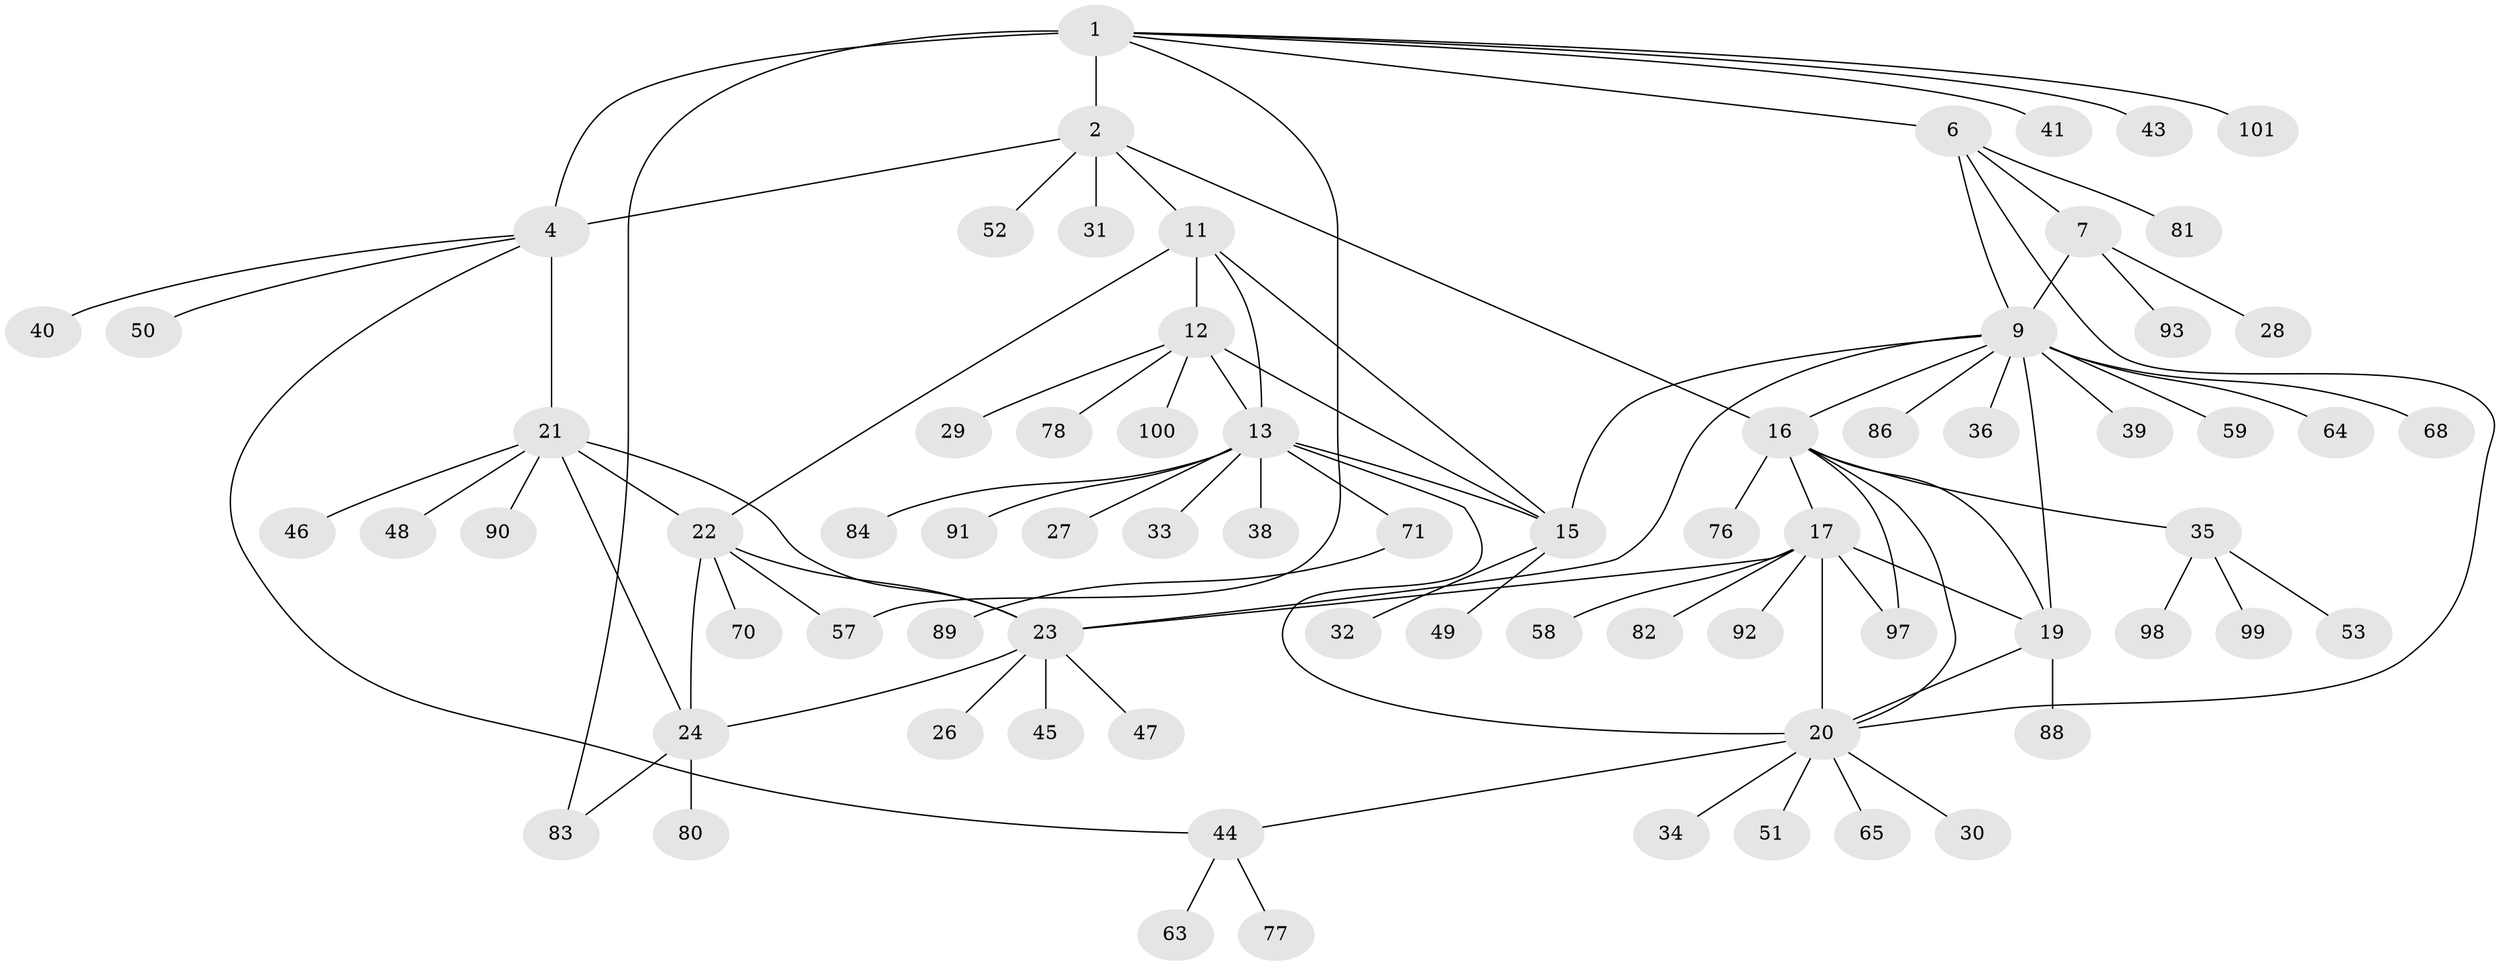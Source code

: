 // Generated by graph-tools (version 1.1) at 2025/24/03/03/25 07:24:18]
// undirected, 73 vertices, 95 edges
graph export_dot {
graph [start="1"]
  node [color=gray90,style=filled];
  1 [super="+5"];
  2 [super="+3"];
  4 [super="+72"];
  6 [super="+37"];
  7 [super="+8"];
  9 [super="+10"];
  11 [super="+94"];
  12 [super="+14"];
  13 [super="+67"];
  15 [super="+85"];
  16 [super="+69"];
  17 [super="+18"];
  19 [super="+54"];
  20 [super="+96"];
  21 [super="+60"];
  22 [super="+55"];
  23 [super="+25"];
  24 [super="+56"];
  26;
  27;
  28;
  29;
  30;
  31 [super="+75"];
  32 [super="+42"];
  33;
  34;
  35 [super="+61"];
  36 [super="+62"];
  38;
  39;
  40;
  41 [super="+79"];
  43 [super="+102"];
  44 [super="+95"];
  45 [super="+74"];
  46;
  47;
  48 [super="+73"];
  49;
  50;
  51;
  52;
  53;
  57;
  58;
  59;
  63;
  64;
  65 [super="+66"];
  68;
  70;
  71;
  76;
  77;
  78;
  80;
  81;
  82;
  83 [super="+87"];
  84;
  86;
  88;
  89;
  90;
  91;
  92;
  93;
  97;
  98;
  99;
  100;
  101;
  1 -- 2 [weight=4];
  1 -- 4 [weight=2];
  1 -- 41;
  1 -- 83 [weight=2];
  1 -- 101;
  1 -- 6;
  1 -- 43;
  1 -- 57;
  2 -- 4 [weight=2];
  2 -- 11;
  2 -- 16;
  2 -- 31;
  2 -- 52;
  4 -- 21;
  4 -- 40;
  4 -- 44;
  4 -- 50;
  6 -- 7 [weight=2];
  6 -- 9 [weight=2];
  6 -- 81;
  6 -- 20;
  7 -- 9 [weight=4];
  7 -- 28;
  7 -- 93;
  9 -- 15;
  9 -- 19;
  9 -- 86;
  9 -- 64;
  9 -- 36;
  9 -- 68;
  9 -- 39;
  9 -- 23;
  9 -- 59;
  9 -- 16;
  11 -- 12 [weight=2];
  11 -- 13;
  11 -- 15;
  11 -- 22;
  12 -- 13 [weight=2];
  12 -- 15 [weight=2];
  12 -- 29;
  12 -- 100;
  12 -- 78;
  13 -- 15;
  13 -- 20;
  13 -- 27;
  13 -- 33;
  13 -- 38;
  13 -- 71;
  13 -- 84;
  13 -- 91;
  15 -- 32;
  15 -- 49;
  16 -- 17 [weight=2];
  16 -- 19;
  16 -- 20;
  16 -- 35;
  16 -- 76;
  16 -- 97;
  17 -- 19 [weight=2];
  17 -- 20 [weight=2];
  17 -- 58;
  17 -- 82;
  17 -- 92;
  17 -- 97;
  17 -- 23;
  19 -- 20;
  19 -- 88;
  20 -- 30;
  20 -- 34;
  20 -- 51;
  20 -- 65;
  20 -- 44;
  21 -- 22;
  21 -- 23 [weight=2];
  21 -- 24;
  21 -- 46;
  21 -- 48;
  21 -- 90;
  22 -- 23 [weight=2];
  22 -- 24;
  22 -- 57;
  22 -- 70;
  23 -- 24 [weight=2];
  23 -- 45;
  23 -- 47;
  23 -- 26;
  24 -- 80;
  24 -- 83;
  35 -- 53;
  35 -- 98;
  35 -- 99;
  44 -- 63;
  44 -- 77;
  71 -- 89;
}
